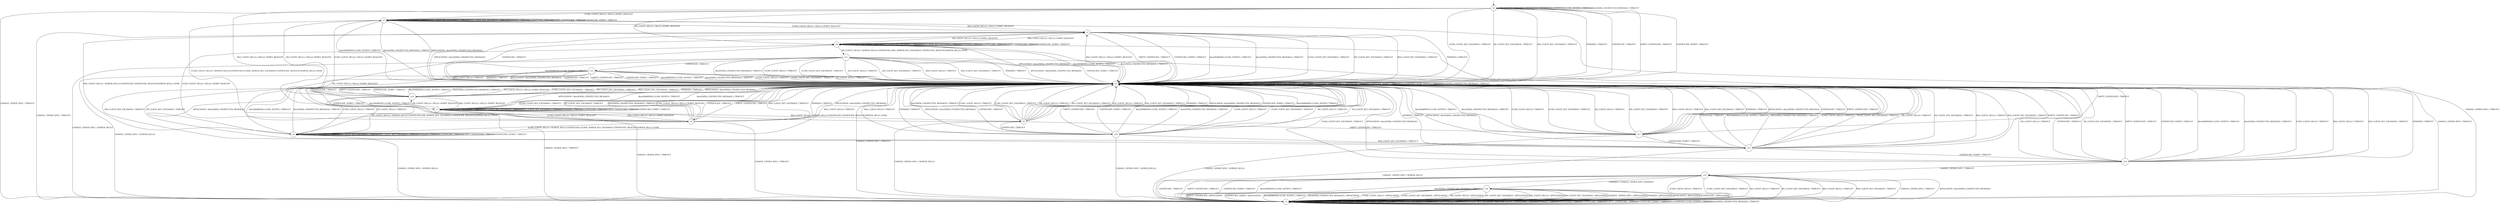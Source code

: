 digraph g {

	s0 [shape="circle" label="s0"];
	s1 [shape="circle" label="s1"];
	s2 [shape="circle" label="s2"];
	s3 [shape="circle" label="s3"];
	s4 [shape="circle" label="s4"];
	s5 [shape="circle" label="s5"];
	s6 [shape="circle" label="s6"];
	s7 [shape="circle" label="s7"];
	s8 [shape="circle" label="s8"];
	s9 [shape="circle" label="s9"];
	s10 [shape="circle" label="s10"];
	s11 [shape="circle" label="s11"];
	s12 [shape="circle" label="s12"];
	s13 [shape="circle" label="s13"];
	s14 [shape="circle" label="s14"];
	s15 [shape="circle" label="s15"];
	s16 [shape="circle" label="s16"];
	s17 [shape="circle" label="s17"];
	s18 [shape="circle" label="s18"];
	s0 -> s2 [label="ECDH_CLIENT_HELLO / HELLO_VERIFY_REQUEST"];
	s0 -> s5 [label="ECDH_CLIENT_KEY_EXCHANGE / TIMEOUT"];
	s0 -> s9 [label="DH_CLIENT_HELLO / HELLO_VERIFY_REQUEST"];
	s0 -> s5 [label="DH_CLIENT_KEY_EXCHANGE / TIMEOUT"];
	s0 -> s7 [label="RSA_CLIENT_HELLO / HELLO_VERIFY_REQUEST"];
	s0 -> s5 [label="RSA_CLIENT_KEY_EXCHANGE / TIMEOUT"];
	s0 -> s1 [label="CHANGE_CIPHER_SPEC / TIMEOUT"];
	s0 -> s5 [label="FINISHED / TIMEOUT"];
	s0 -> s0 [label="APPLICATION / Alert(FATAL,UNEXPECTED_MESSAGE)"];
	s0 -> s5 [label="CERTIFICATE / TIMEOUT"];
	s0 -> s5 [label="EMPTY_CERTIFICATE / TIMEOUT"];
	s0 -> s5 [label="CERTIFICATE_VERIFY / TIMEOUT"];
	s0 -> s0 [label="Alert(WARNING,CLOSE_NOTIFY) / TIMEOUT"];
	s0 -> s0 [label="Alert(FATAL,UNEXPECTED_MESSAGE) / TIMEOUT"];
	s1 -> s1 [label="ECDH_CLIENT_HELLO / TIMEOUT"];
	s1 -> s1 [label="ECDH_CLIENT_KEY_EXCHANGE / TIMEOUT"];
	s1 -> s1 [label="DH_CLIENT_HELLO / TIMEOUT"];
	s1 -> s1 [label="DH_CLIENT_KEY_EXCHANGE / TIMEOUT"];
	s1 -> s1 [label="RSA_CLIENT_HELLO / TIMEOUT"];
	s1 -> s1 [label="RSA_CLIENT_KEY_EXCHANGE / TIMEOUT"];
	s1 -> s1 [label="CHANGE_CIPHER_SPEC / TIMEOUT"];
	s1 -> s1 [label="FINISHED / TIMEOUT"];
	s1 -> s1 [label="APPLICATION / TIMEOUT"];
	s1 -> s1 [label="CERTIFICATE / TIMEOUT"];
	s1 -> s1 [label="EMPTY_CERTIFICATE / TIMEOUT"];
	s1 -> s1 [label="CERTIFICATE_VERIFY / TIMEOUT"];
	s1 -> s1 [label="Alert(WARNING,CLOSE_NOTIFY) / TIMEOUT"];
	s1 -> s1 [label="Alert(FATAL,UNEXPECTED_MESSAGE) / TIMEOUT"];
	s2 -> s8 [label="ECDH_CLIENT_HELLO / SERVER_HELLO,CERTIFICATE,ECDHE_SERVER_KEY_EXCHANGE,CERTIFICATE_REQUEST,SERVER_HELLO_DONE"];
	s2 -> s2 [label="ECDH_CLIENT_KEY_EXCHANGE / TIMEOUT"];
	s2 -> s10 [label="DH_CLIENT_HELLO / HELLO_VERIFY_REQUEST"];
	s2 -> s2 [label="DH_CLIENT_KEY_EXCHANGE / TIMEOUT"];
	s2 -> s3 [label="RSA_CLIENT_HELLO / HELLO_VERIFY_REQUEST"];
	s2 -> s2 [label="RSA_CLIENT_KEY_EXCHANGE / TIMEOUT"];
	s2 -> s1 [label="CHANGE_CIPHER_SPEC / TIMEOUT"];
	s2 -> s2 [label="FINISHED / TIMEOUT"];
	s2 -> s5 [label="APPLICATION / Alert(FATAL,UNEXPECTED_MESSAGE)"];
	s2 -> s2 [label="CERTIFICATE / TIMEOUT"];
	s2 -> s2 [label="EMPTY_CERTIFICATE / TIMEOUT"];
	s2 -> s2 [label="CERTIFICATE_VERIFY / TIMEOUT"];
	s2 -> s5 [label="Alert(WARNING,CLOSE_NOTIFY) / TIMEOUT"];
	s2 -> s5 [label="Alert(FATAL,UNEXPECTED_MESSAGE) / TIMEOUT"];
	s3 -> s2 [label="ECDH_CLIENT_HELLO / HELLO_VERIFY_REQUEST"];
	s3 -> s5 [label="ECDH_CLIENT_KEY_EXCHANGE / TIMEOUT"];
	s3 -> s9 [label="DH_CLIENT_HELLO / HELLO_VERIFY_REQUEST"];
	s3 -> s5 [label="DH_CLIENT_KEY_EXCHANGE / TIMEOUT"];
	s3 -> s4 [label="RSA_CLIENT_HELLO / SERVER_HELLO,CERTIFICATE,CERTIFICATE_REQUEST,SERVER_HELLO_DONE"];
	s3 -> s5 [label="RSA_CLIENT_KEY_EXCHANGE / TIMEOUT"];
	s3 -> s1 [label="CHANGE_CIPHER_SPEC / TIMEOUT"];
	s3 -> s5 [label="FINISHED / TIMEOUT"];
	s3 -> s5 [label="APPLICATION / Alert(FATAL,UNEXPECTED_MESSAGE)"];
	s3 -> s5 [label="CERTIFICATE / TIMEOUT"];
	s3 -> s5 [label="EMPTY_CERTIFICATE / TIMEOUT"];
	s3 -> s5 [label="CERTIFICATE_VERIFY / TIMEOUT"];
	s3 -> s5 [label="Alert(WARNING,CLOSE_NOTIFY) / TIMEOUT"];
	s3 -> s5 [label="Alert(FATAL,UNEXPECTED_MESSAGE) / TIMEOUT"];
	s4 -> s5 [label="ECDH_CLIENT_HELLO / TIMEOUT"];
	s4 -> s4 [label="ECDH_CLIENT_KEY_EXCHANGE / TIMEOUT"];
	s4 -> s5 [label="DH_CLIENT_HELLO / TIMEOUT"];
	s4 -> s4 [label="DH_CLIENT_KEY_EXCHANGE / TIMEOUT"];
	s4 -> s5 [label="RSA_CLIENT_HELLO / TIMEOUT"];
	s4 -> s4 [label="RSA_CLIENT_KEY_EXCHANGE / TIMEOUT"];
	s4 -> s1 [label="CHANGE_CIPHER_SPEC / SERVER_HELLO"];
	s4 -> s4 [label="FINISHED / TIMEOUT"];
	s4 -> s5 [label="APPLICATION / Alert(FATAL,UNEXPECTED_MESSAGE)"];
	s4 -> s4 [label="CERTIFICATE / TIMEOUT"];
	s4 -> s4 [label="EMPTY_CERTIFICATE / TIMEOUT"];
	s4 -> s4 [label="CERTIFICATE_VERIFY / TIMEOUT"];
	s4 -> s5 [label="Alert(WARNING,CLOSE_NOTIFY) / TIMEOUT"];
	s4 -> s5 [label="Alert(FATAL,UNEXPECTED_MESSAGE) / TIMEOUT"];
	s5 -> s6 [label="ECDH_CLIENT_HELLO / HELLO_VERIFY_REQUEST"];
	s5 -> s5 [label="ECDH_CLIENT_KEY_EXCHANGE / TIMEOUT"];
	s5 -> s10 [label="DH_CLIENT_HELLO / HELLO_VERIFY_REQUEST"];
	s5 -> s5 [label="DH_CLIENT_KEY_EXCHANGE / TIMEOUT"];
	s5 -> s3 [label="RSA_CLIENT_HELLO / HELLO_VERIFY_REQUEST"];
	s5 -> s5 [label="RSA_CLIENT_KEY_EXCHANGE / TIMEOUT"];
	s5 -> s1 [label="CHANGE_CIPHER_SPEC / TIMEOUT"];
	s5 -> s5 [label="FINISHED / TIMEOUT"];
	s5 -> s5 [label="APPLICATION / Alert(FATAL,UNEXPECTED_MESSAGE)"];
	s5 -> s5 [label="CERTIFICATE / TIMEOUT"];
	s5 -> s5 [label="EMPTY_CERTIFICATE / TIMEOUT"];
	s5 -> s5 [label="CERTIFICATE_VERIFY / TIMEOUT"];
	s5 -> s5 [label="Alert(WARNING,CLOSE_NOTIFY) / TIMEOUT"];
	s5 -> s5 [label="Alert(FATAL,UNEXPECTED_MESSAGE) / TIMEOUT"];
	s6 -> s4 [label="ECDH_CLIENT_HELLO / SERVER_HELLO,CERTIFICATE,ECDHE_SERVER_KEY_EXCHANGE,CERTIFICATE_REQUEST,SERVER_HELLO_DONE"];
	s6 -> s5 [label="ECDH_CLIENT_KEY_EXCHANGE / TIMEOUT"];
	s6 -> s9 [label="DH_CLIENT_HELLO / HELLO_VERIFY_REQUEST"];
	s6 -> s5 [label="DH_CLIENT_KEY_EXCHANGE / TIMEOUT"];
	s6 -> s7 [label="RSA_CLIENT_HELLO / HELLO_VERIFY_REQUEST"];
	s6 -> s5 [label="RSA_CLIENT_KEY_EXCHANGE / TIMEOUT"];
	s6 -> s1 [label="CHANGE_CIPHER_SPEC / TIMEOUT"];
	s6 -> s5 [label="FINISHED / TIMEOUT"];
	s6 -> s5 [label="APPLICATION / Alert(FATAL,UNEXPECTED_MESSAGE)"];
	s6 -> s5 [label="CERTIFICATE / TIMEOUT"];
	s6 -> s5 [label="EMPTY_CERTIFICATE / TIMEOUT"];
	s6 -> s5 [label="CERTIFICATE_VERIFY / TIMEOUT"];
	s6 -> s5 [label="Alert(WARNING,CLOSE_NOTIFY) / TIMEOUT"];
	s6 -> s5 [label="Alert(FATAL,UNEXPECTED_MESSAGE) / TIMEOUT"];
	s7 -> s6 [label="ECDH_CLIENT_HELLO / HELLO_VERIFY_REQUEST"];
	s7 -> s7 [label="ECDH_CLIENT_KEY_EXCHANGE / TIMEOUT"];
	s7 -> s10 [label="DH_CLIENT_HELLO / HELLO_VERIFY_REQUEST"];
	s7 -> s7 [label="DH_CLIENT_KEY_EXCHANGE / TIMEOUT"];
	s7 -> s8 [label="RSA_CLIENT_HELLO / SERVER_HELLO,CERTIFICATE,CERTIFICATE_REQUEST,SERVER_HELLO_DONE"];
	s7 -> s7 [label="RSA_CLIENT_KEY_EXCHANGE / TIMEOUT"];
	s7 -> s1 [label="CHANGE_CIPHER_SPEC / TIMEOUT"];
	s7 -> s7 [label="FINISHED / TIMEOUT"];
	s7 -> s5 [label="APPLICATION / Alert(FATAL,UNEXPECTED_MESSAGE)"];
	s7 -> s7 [label="CERTIFICATE / TIMEOUT"];
	s7 -> s7 [label="EMPTY_CERTIFICATE / TIMEOUT"];
	s7 -> s7 [label="CERTIFICATE_VERIFY / TIMEOUT"];
	s7 -> s5 [label="Alert(WARNING,CLOSE_NOTIFY) / TIMEOUT"];
	s7 -> s5 [label="Alert(FATAL,UNEXPECTED_MESSAGE) / TIMEOUT"];
	s8 -> s5 [label="ECDH_CLIENT_HELLO / TIMEOUT"];
	s8 -> s5 [label="ECDH_CLIENT_KEY_EXCHANGE / TIMEOUT"];
	s8 -> s5 [label="DH_CLIENT_HELLO / TIMEOUT"];
	s8 -> s5 [label="DH_CLIENT_KEY_EXCHANGE / TIMEOUT"];
	s8 -> s5 [label="RSA_CLIENT_HELLO / TIMEOUT"];
	s8 -> s5 [label="RSA_CLIENT_KEY_EXCHANGE / TIMEOUT"];
	s8 -> s1 [label="CHANGE_CIPHER_SPEC / SERVER_HELLO"];
	s8 -> s5 [label="FINISHED / TIMEOUT"];
	s8 -> s5 [label="APPLICATION / Alert(FATAL,UNEXPECTED_MESSAGE)"];
	s8 -> s18 [label="CERTIFICATE / TIMEOUT"];
	s8 -> s17 [label="EMPTY_CERTIFICATE / TIMEOUT"];
	s8 -> s5 [label="CERTIFICATE_VERIFY / TIMEOUT"];
	s8 -> s5 [label="Alert(WARNING,CLOSE_NOTIFY) / TIMEOUT"];
	s8 -> s5 [label="Alert(FATAL,UNEXPECTED_MESSAGE) / TIMEOUT"];
	s9 -> s6 [label="ECDH_CLIENT_HELLO / HELLO_VERIFY_REQUEST"];
	s9 -> s9 [label="ECDH_CLIENT_KEY_EXCHANGE / TIMEOUT"];
	s9 -> s11 [label="DH_CLIENT_HELLO / SERVER_HELLO,CERTIFICATE,DHE_SERVER_KEY_EXCHANGE,CERTIFICATE_REQUEST,SERVER_HELLO_DONE"];
	s9 -> s9 [label="DH_CLIENT_KEY_EXCHANGE / TIMEOUT"];
	s9 -> s3 [label="RSA_CLIENT_HELLO / HELLO_VERIFY_REQUEST"];
	s9 -> s9 [label="RSA_CLIENT_KEY_EXCHANGE / TIMEOUT"];
	s9 -> s1 [label="CHANGE_CIPHER_SPEC / TIMEOUT"];
	s9 -> s9 [label="FINISHED / TIMEOUT"];
	s9 -> s5 [label="APPLICATION / Alert(FATAL,UNEXPECTED_MESSAGE)"];
	s9 -> s9 [label="CERTIFICATE / TIMEOUT"];
	s9 -> s9 [label="EMPTY_CERTIFICATE / TIMEOUT"];
	s9 -> s9 [label="CERTIFICATE_VERIFY / TIMEOUT"];
	s9 -> s5 [label="Alert(WARNING,CLOSE_NOTIFY) / TIMEOUT"];
	s9 -> s5 [label="Alert(FATAL,UNEXPECTED_MESSAGE) / TIMEOUT"];
	s10 -> s2 [label="ECDH_CLIENT_HELLO / HELLO_VERIFY_REQUEST"];
	s10 -> s5 [label="ECDH_CLIENT_KEY_EXCHANGE / TIMEOUT"];
	s10 -> s4 [label="DH_CLIENT_HELLO / SERVER_HELLO,CERTIFICATE,DHE_SERVER_KEY_EXCHANGE,CERTIFICATE_REQUEST,SERVER_HELLO_DONE"];
	s10 -> s5 [label="DH_CLIENT_KEY_EXCHANGE / TIMEOUT"];
	s10 -> s7 [label="RSA_CLIENT_HELLO / HELLO_VERIFY_REQUEST"];
	s10 -> s5 [label="RSA_CLIENT_KEY_EXCHANGE / TIMEOUT"];
	s10 -> s1 [label="CHANGE_CIPHER_SPEC / TIMEOUT"];
	s10 -> s5 [label="FINISHED / TIMEOUT"];
	s10 -> s5 [label="APPLICATION / Alert(FATAL,UNEXPECTED_MESSAGE)"];
	s10 -> s5 [label="CERTIFICATE / TIMEOUT"];
	s10 -> s5 [label="EMPTY_CERTIFICATE / TIMEOUT"];
	s10 -> s5 [label="CERTIFICATE_VERIFY / TIMEOUT"];
	s10 -> s5 [label="Alert(WARNING,CLOSE_NOTIFY) / TIMEOUT"];
	s10 -> s5 [label="Alert(FATAL,UNEXPECTED_MESSAGE) / TIMEOUT"];
	s11 -> s5 [label="ECDH_CLIENT_HELLO / TIMEOUT"];
	s11 -> s5 [label="ECDH_CLIENT_KEY_EXCHANGE / TIMEOUT"];
	s11 -> s5 [label="DH_CLIENT_HELLO / TIMEOUT"];
	s11 -> s5 [label="DH_CLIENT_KEY_EXCHANGE / TIMEOUT"];
	s11 -> s5 [label="RSA_CLIENT_HELLO / TIMEOUT"];
	s11 -> s5 [label="RSA_CLIENT_KEY_EXCHANGE / TIMEOUT"];
	s11 -> s1 [label="CHANGE_CIPHER_SPEC / SERVER_HELLO"];
	s11 -> s5 [label="FINISHED / TIMEOUT"];
	s11 -> s5 [label="APPLICATION / Alert(FATAL,UNEXPECTED_MESSAGE)"];
	s11 -> s12 [label="CERTIFICATE / TIMEOUT"];
	s11 -> s17 [label="EMPTY_CERTIFICATE / TIMEOUT"];
	s11 -> s5 [label="CERTIFICATE_VERIFY / TIMEOUT"];
	s11 -> s5 [label="Alert(WARNING,CLOSE_NOTIFY) / TIMEOUT"];
	s11 -> s5 [label="Alert(FATAL,UNEXPECTED_MESSAGE) / TIMEOUT"];
	s12 -> s5 [label="ECDH_CLIENT_HELLO / TIMEOUT"];
	s12 -> s5 [label="ECDH_CLIENT_KEY_EXCHANGE / TIMEOUT"];
	s12 -> s5 [label="DH_CLIENT_HELLO / TIMEOUT"];
	s12 -> s13 [label="DH_CLIENT_KEY_EXCHANGE / TIMEOUT"];
	s12 -> s5 [label="RSA_CLIENT_HELLO / TIMEOUT"];
	s12 -> s13 [label="RSA_CLIENT_KEY_EXCHANGE / TIMEOUT"];
	s12 -> s1 [label="CHANGE_CIPHER_SPEC / SERVER_HELLO"];
	s12 -> s5 [label="FINISHED / TIMEOUT"];
	s12 -> s5 [label="APPLICATION / Alert(FATAL,UNEXPECTED_MESSAGE)"];
	s12 -> s5 [label="CERTIFICATE / TIMEOUT"];
	s12 -> s5 [label="EMPTY_CERTIFICATE / TIMEOUT"];
	s12 -> s5 [label="CERTIFICATE_VERIFY / TIMEOUT"];
	s12 -> s5 [label="Alert(WARNING,CLOSE_NOTIFY) / TIMEOUT"];
	s12 -> s5 [label="Alert(FATAL,UNEXPECTED_MESSAGE) / TIMEOUT"];
	s13 -> s5 [label="ECDH_CLIENT_HELLO / TIMEOUT"];
	s13 -> s5 [label="ECDH_CLIENT_KEY_EXCHANGE / TIMEOUT"];
	s13 -> s5 [label="DH_CLIENT_HELLO / TIMEOUT"];
	s13 -> s5 [label="DH_CLIENT_KEY_EXCHANGE / TIMEOUT"];
	s13 -> s5 [label="RSA_CLIENT_HELLO / TIMEOUT"];
	s13 -> s5 [label="RSA_CLIENT_KEY_EXCHANGE / TIMEOUT"];
	s13 -> s1 [label="CHANGE_CIPHER_SPEC / SERVER_HELLO"];
	s13 -> s5 [label="FINISHED / TIMEOUT"];
	s13 -> s5 [label="APPLICATION / Alert(FATAL,UNEXPECTED_MESSAGE)"];
	s13 -> s5 [label="CERTIFICATE / TIMEOUT"];
	s13 -> s5 [label="EMPTY_CERTIFICATE / TIMEOUT"];
	s13 -> s14 [label="CERTIFICATE_VERIFY / TIMEOUT"];
	s13 -> s5 [label="Alert(WARNING,CLOSE_NOTIFY) / TIMEOUT"];
	s13 -> s5 [label="Alert(FATAL,UNEXPECTED_MESSAGE) / TIMEOUT"];
	s14 -> s5 [label="ECDH_CLIENT_HELLO / TIMEOUT"];
	s14 -> s5 [label="ECDH_CLIENT_KEY_EXCHANGE / TIMEOUT"];
	s14 -> s5 [label="DH_CLIENT_HELLO / TIMEOUT"];
	s14 -> s5 [label="DH_CLIENT_KEY_EXCHANGE / TIMEOUT"];
	s14 -> s5 [label="RSA_CLIENT_HELLO / TIMEOUT"];
	s14 -> s5 [label="RSA_CLIENT_KEY_EXCHANGE / TIMEOUT"];
	s14 -> s15 [label="CHANGE_CIPHER_SPEC / TIMEOUT"];
	s14 -> s5 [label="FINISHED / TIMEOUT"];
	s14 -> s5 [label="APPLICATION / Alert(FATAL,UNEXPECTED_MESSAGE)"];
	s14 -> s5 [label="CERTIFICATE / TIMEOUT"];
	s14 -> s5 [label="EMPTY_CERTIFICATE / TIMEOUT"];
	s14 -> s5 [label="CERTIFICATE_VERIFY / TIMEOUT"];
	s14 -> s5 [label="Alert(WARNING,CLOSE_NOTIFY) / TIMEOUT"];
	s14 -> s5 [label="Alert(FATAL,UNEXPECTED_MESSAGE) / TIMEOUT"];
	s15 -> s1 [label="ECDH_CLIENT_HELLO / TIMEOUT"];
	s15 -> s1 [label="ECDH_CLIENT_KEY_EXCHANGE / TIMEOUT"];
	s15 -> s1 [label="DH_CLIENT_HELLO / TIMEOUT"];
	s15 -> s1 [label="DH_CLIENT_KEY_EXCHANGE / TIMEOUT"];
	s15 -> s1 [label="RSA_CLIENT_HELLO / TIMEOUT"];
	s15 -> s1 [label="RSA_CLIENT_KEY_EXCHANGE / TIMEOUT"];
	s15 -> s1 [label="CHANGE_CIPHER_SPEC / TIMEOUT"];
	s15 -> s16 [label="FINISHED / CHANGE_CIPHER_SPEC,FINISHED"];
	s15 -> s1 [label="APPLICATION / Alert(FATAL,UNEXPECTED_MESSAGE)"];
	s15 -> s1 [label="CERTIFICATE / TIMEOUT"];
	s15 -> s1 [label="EMPTY_CERTIFICATE / TIMEOUT"];
	s15 -> s1 [label="CERTIFICATE_VERIFY / TIMEOUT"];
	s15 -> s1 [label="Alert(WARNING,CLOSE_NOTIFY) / TIMEOUT"];
	s15 -> s1 [label="Alert(FATAL,UNEXPECTED_MESSAGE) / TIMEOUT"];
	s16 -> s1 [label="ECDH_CLIENT_HELLO / APPLICATION"];
	s16 -> s1 [label="ECDH_CLIENT_KEY_EXCHANGE / APPLICATION"];
	s16 -> s1 [label="DH_CLIENT_HELLO / APPLICATION"];
	s16 -> s1 [label="DH_CLIENT_KEY_EXCHANGE / APPLICATION"];
	s16 -> s1 [label="RSA_CLIENT_HELLO / APPLICATION"];
	s16 -> s1 [label="RSA_CLIENT_KEY_EXCHANGE / APPLICATION"];
	s16 -> s1 [label="CHANGE_CIPHER_SPEC / APPLICATION"];
	s16 -> s1 [label="FINISHED / APPLICATION"];
	s16 -> s1 [label="APPLICATION / APPLICATION"];
	s16 -> s1 [label="CERTIFICATE / APPLICATION"];
	s16 -> s1 [label="EMPTY_CERTIFICATE / APPLICATION"];
	s16 -> s1 [label="CERTIFICATE_VERIFY / APPLICATION"];
	s16 -> s1 [label="Alert(WARNING,CLOSE_NOTIFY) / TIMEOUT"];
	s16 -> s1 [label="Alert(FATAL,UNEXPECTED_MESSAGE) / APPLICATION"];
	s17 -> s5 [label="ECDH_CLIENT_HELLO / TIMEOUT"];
	s17 -> s5 [label="ECDH_CLIENT_KEY_EXCHANGE / TIMEOUT"];
	s17 -> s5 [label="DH_CLIENT_HELLO / TIMEOUT"];
	s17 -> s5 [label="DH_CLIENT_KEY_EXCHANGE / TIMEOUT"];
	s17 -> s5 [label="RSA_CLIENT_HELLO / TIMEOUT"];
	s17 -> s5 [label="RSA_CLIENT_KEY_EXCHANGE / TIMEOUT"];
	s17 -> s1 [label="CHANGE_CIPHER_SPEC / SERVER_HELLO"];
	s17 -> s5 [label="FINISHED / TIMEOUT"];
	s17 -> s5 [label="APPLICATION / Alert(FATAL,UNEXPECTED_MESSAGE)"];
	s17 -> s5 [label="CERTIFICATE / TIMEOUT"];
	s17 -> s5 [label="EMPTY_CERTIFICATE / TIMEOUT"];
	s17 -> s13 [label="CERTIFICATE_VERIFY / TIMEOUT"];
	s17 -> s5 [label="Alert(WARNING,CLOSE_NOTIFY) / TIMEOUT"];
	s17 -> s5 [label="Alert(FATAL,UNEXPECTED_MESSAGE) / TIMEOUT"];
	s18 -> s5 [label="ECDH_CLIENT_HELLO / TIMEOUT"];
	s18 -> s5 [label="ECDH_CLIENT_KEY_EXCHANGE / TIMEOUT"];
	s18 -> s5 [label="DH_CLIENT_HELLO / TIMEOUT"];
	s18 -> s5 [label="DH_CLIENT_KEY_EXCHANGE / TIMEOUT"];
	s18 -> s5 [label="RSA_CLIENT_HELLO / TIMEOUT"];
	s18 -> s13 [label="RSA_CLIENT_KEY_EXCHANGE / TIMEOUT"];
	s18 -> s1 [label="CHANGE_CIPHER_SPEC / SERVER_HELLO"];
	s18 -> s5 [label="FINISHED / TIMEOUT"];
	s18 -> s5 [label="APPLICATION / Alert(FATAL,UNEXPECTED_MESSAGE)"];
	s18 -> s5 [label="CERTIFICATE / TIMEOUT"];
	s18 -> s5 [label="EMPTY_CERTIFICATE / TIMEOUT"];
	s18 -> s5 [label="CERTIFICATE_VERIFY / TIMEOUT"];
	s18 -> s5 [label="Alert(WARNING,CLOSE_NOTIFY) / TIMEOUT"];
	s18 -> s5 [label="Alert(FATAL,UNEXPECTED_MESSAGE) / TIMEOUT"];

__start0 [label="" shape="none" width="0" height="0"];
__start0 -> s0;

}
